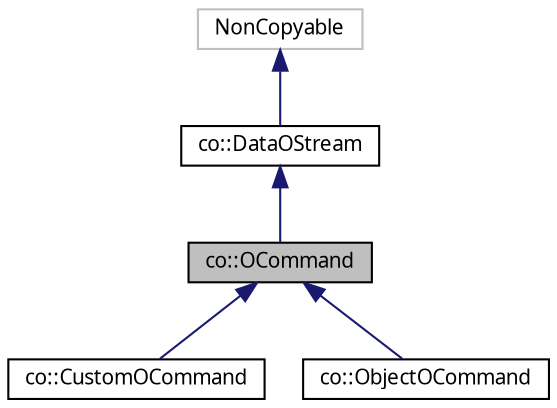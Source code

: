 digraph "co::OCommand"
{
  edge [fontname="Sans",fontsize="10",labelfontname="Sans",labelfontsize="10"];
  node [fontname="Sans",fontsize="10",shape=record];
  Node1 [label="co::OCommand",height=0.2,width=0.4,color="black", fillcolor="grey75", style="filled" fontcolor="black"];
  Node2 -> Node1 [dir="back",color="midnightblue",fontsize="10",style="solid",fontname="Sans"];
  Node2 [label="co::DataOStream",height=0.2,width=0.4,color="black", fillcolor="white", style="filled",URL="$classco_1_1DataOStream.html",tooltip="A std::ostream-like interface for object serialization. "];
  Node3 -> Node2 [dir="back",color="midnightblue",fontsize="10",style="solid",fontname="Sans"];
  Node3 [label="NonCopyable",height=0.2,width=0.4,color="grey75", fillcolor="white", style="filled"];
  Node1 -> Node4 [dir="back",color="midnightblue",fontsize="10",style="solid",fontname="Sans"];
  Node4 [label="co::CustomOCommand",height=0.2,width=0.4,color="black", fillcolor="white", style="filled",URL="$classco_1_1CustomOCommand.html",tooltip="A class for sending custom commands and data to nodes. "];
  Node1 -> Node5 [dir="back",color="midnightblue",fontsize="10",style="solid",fontname="Sans"];
  Node5 [label="co::ObjectOCommand",height=0.2,width=0.4,color="black", fillcolor="white", style="filled",URL="$classco_1_1ObjectOCommand.html",tooltip="A class for sending commands and data to local &amp; external objects. "];
}
